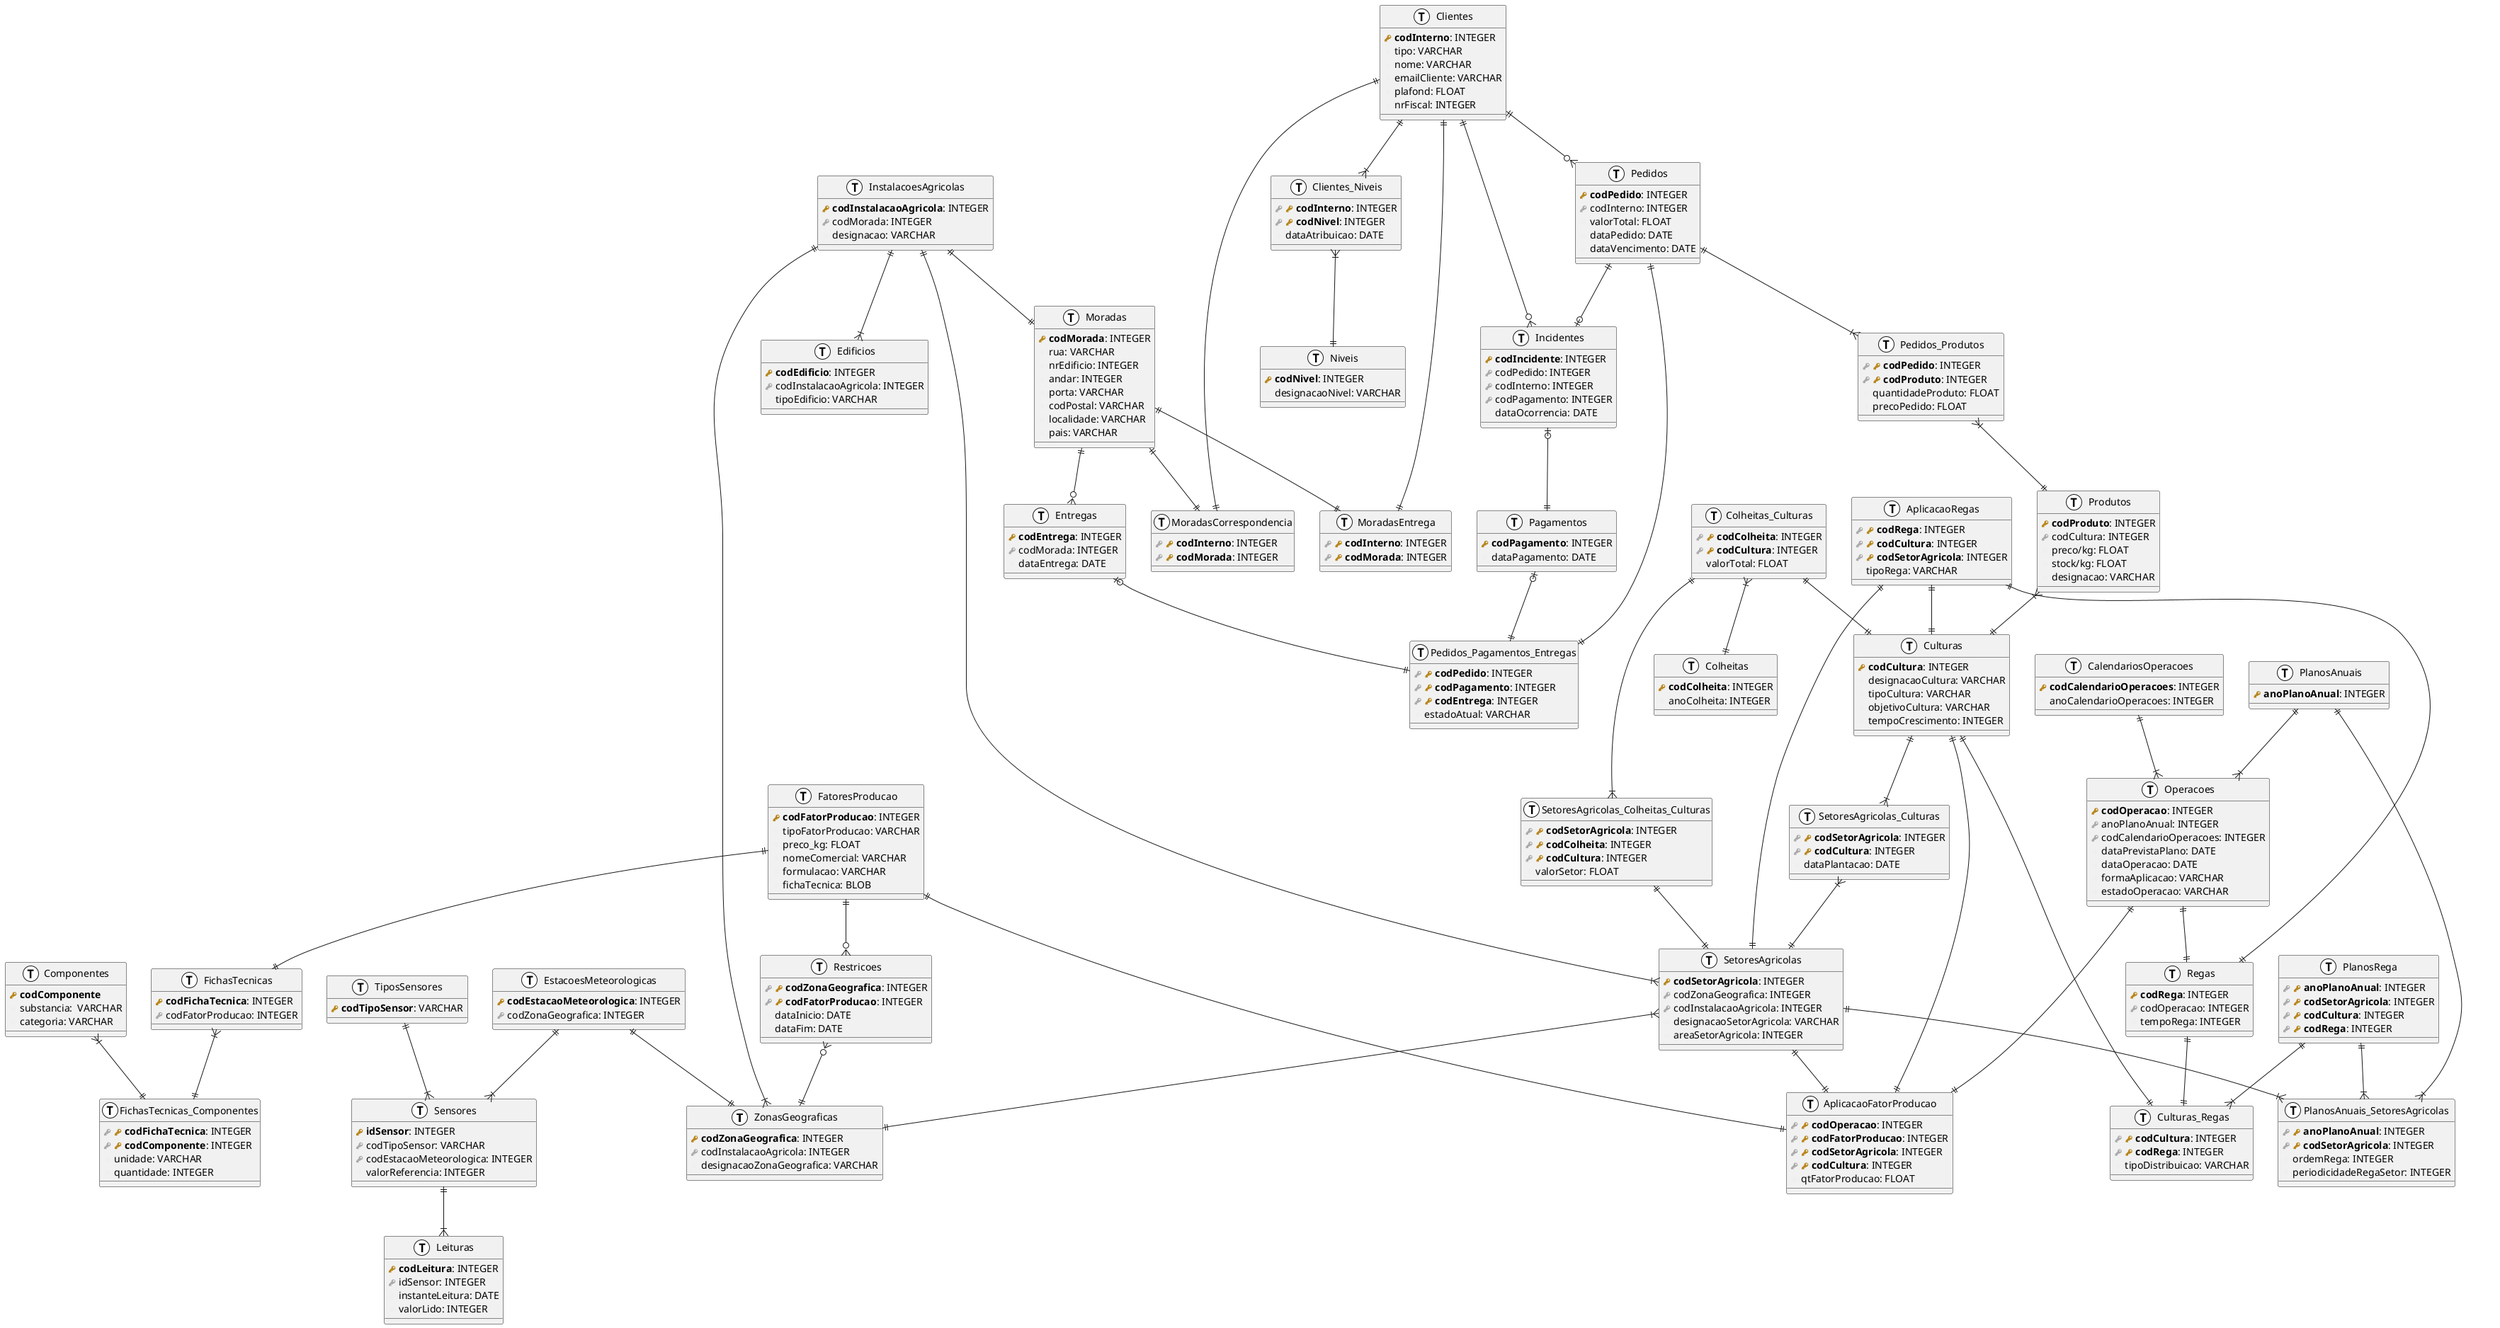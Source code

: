 @startuml
!define primary_key(x) <b><color:#b8861b><&key></color> x</b>
!define foreign_key(x) <color:#aaaaaa><&key></color> x
!define column(x) <color:#efefef><&media-record></color> x
!define table(x) entity x << (T, white) >>

' Zero or One	|o--
' Exactly One	||--
' Zero or Many	}o--
' One or Many	}|--

table( ZonasGeograficas ) {
    primary_key( codZonaGeografica ): INTEGER
    foreign_key( codInstalacaoAgricola ): INTEGER
    column( designacaoZonaGeografica ): VARCHAR
}

table( EstacoesMeteorologicas ) {
    primary_key( codEstacaoMeteorologica ): INTEGER
    foreign_key( codZonaGeografica ): INTEGER
}

table( Sensores ) {
    primary_key( idSensor ): INTEGER
    foreign_key(codTipoSensor): VARCHAR
    foreign_key( codEstacaoMeteorologica ): INTEGER
    column( valorReferencia ): INTEGER
}

table( TiposSensores ) {
    primary_key( codTipoSensor ): VARCHAR
}

table( Leituras ) {
    primary_key( codLeitura ): INTEGER
    foreign_key( idSensor ): INTEGER
    column( instanteLeitura ): DATE
    column( valorLido ): INTEGER
}

table( FatoresProducao ) {
    primary_key( codFatorProducao ): INTEGER
    column( tipoFatorProducao ): VARCHAR
    column( preco_kg ): FLOAT
    column( nomeComercial ): VARCHAR
    column( formulacao ): VARCHAR
    column( fichaTecnica ): BLOB
}

table( Restricoes ) {
    foreign_key(primary_key( codZonaGeografica )): INTEGER
    foreign_key(primary_key( codFatorProducao )): INTEGER
    column( dataInicio ): DATE
    column( dataFim ): DATE
}

table( AplicacaoFatorProducao ) {
    foreign_key(primary_key( codOperacao )): INTEGER
    foreign_key(primary_key( codFatorProducao )): INTEGER
    foreign_key(primary_key( codSetorAgricola )): INTEGER
    foreign_key(primary_key( codCultura )): INTEGER
    column( qtFatorProducao ): FLOAT
}

table( SetoresAgricolas ) {
    primary_key( codSetorAgricola ): INTEGER
    foreign_key( codZonaGeografica ): INTEGER
    foreign_key( codInstalacaoAgricola ): INTEGER
    column( designacaoSetorAgricola ): VARCHAR
    column( areaSetorAgricola ): INTEGER
}

table( Operacoes ) {
    primary_key( codOperacao ): INTEGER
    foreign_key( anoPlanoAnual ): INTEGER
    foreign_key( codCalendarioOperacoes ): INTEGER
    column( dataPrevistaPlano ): DATE
    column( dataOperacao ): DATE
    column( formaAplicacao ): VARCHAR
    column( estadoOperacao ): VARCHAR
}

table( Culturas ) {
    primary_key( codCultura ): INTEGER
    column( designacaoCultura ): VARCHAR
    column( tipoCultura ): VARCHAR
    column( objetivoCultura ): VARCHAR
    column( tempoCrescimento ): INTEGER
}

table( SetoresAgricolas_Culturas ) {
    foreign_key(primary_key( codSetorAgricola )): INTEGER
    foreign_key(primary_key( codCultura )): INTEGER
    column( dataPlantacao ): DATE
}

table( PlanosAnuais ) {
    primary_key( anoPlanoAnual ): INTEGER
}

table( CalendariosOperacoes ) {
    primary_key( codCalendarioOperacoes ): INTEGER
    column( anoCalendarioOperacoes ): INTEGER

}

table( Regas ) {
    primary_key( codRega ): INTEGER
    foreign_key( codOperacao ): INTEGER
    column( tempoRega ): INTEGER
}

table( AplicacaoRegas ){
     foreign_key(primary_key( codRega )): INTEGER
     foreign_key(primary_key( codCultura )): INTEGER
     foreign_key(primary_key( codSetorAgricola )): INTEGER
     column( tipoRega ): VARCHAR
}

table( PlanosRega ) {
   foreign_key(primary_key( anoPlanoAnual )): INTEGER
   foreign_key( primary_key( codSetorAgricola )): INTEGER
   foreign_key(primary_key( codCultura )): INTEGER
   foreign_key(primary_key( codRega )): INTEGER
}

table( PlanosAnuais_SetoresAgricolas ){
    foreign_key(primary_key( anoPlanoAnual )): INTEGER
    foreign_key( primary_key( codSetorAgricola )): INTEGER
    column( ordemRega ): INTEGER
    column( periodicidadeRegaSetor ): INTEGER
}

table( Culturas_Regas ){
    foreign_key(primary_key( codCultura )): INTEGER
    foreign_key(primary_key( codRega )): INTEGER
    column( tipoDistribuicao ): VARCHAR
}

table( Colheitas ) {
    primary_key( codColheita ): INTEGER
    column( anoColheita ): INTEGER
}

table( SetoresAgricolas_Colheitas_Culturas ) {
    foreign_key(primary_key( codSetorAgricola )): INTEGER
    foreign_key(primary_key( codColheita )): INTEGER
    foreign_key(primary_key( codCultura )): INTEGER
    column( valorSetor ): FLOAT
}

table( Produtos ) {
    primary_key( codProduto ): INTEGER
    foreign_key( codCultura ): INTEGER
    'foreign_key( codColheita ): INTEGER
    column( preco/kg ): FLOAT
    column( stock/kg ): FLOAT
    column( designacao ): VARCHAR
}

table( Colheitas_Culturas ){
    foreign_key(primary_key( codColheita )): INTEGER
    foreign_key(primary_key( codCultura )): INTEGER
    column( valorTotal ): FLOAT
}

table( Pedidos_Produtos ) {
    foreign_key(primary_key( codPedido )): INTEGER
    foreign_key( primary_key( codProduto )): INTEGER
    column( quantidadeProduto ): FLOAT
    column( precoPedido ): FLOAT
}

table( Pedidos ) {
    primary_key( codPedido ): INTEGER
    foreign_key( codInterno ): INTEGER
    column( valorTotal ): FLOAT
    column( dataPedido ): DATE
    column( dataVencimento ): DATE
}

table( Entregas ) {
    primary_key( codEntrega ): INTEGER
    foreign_key( codMorada ): INTEGER
    column( dataEntrega ): DATE
}

table( Incidentes ) {
    primary_key( codIncidente ): INTEGER
    foreign_key( codPedido ): INTEGER
    foreign_key( codInterno ): INTEGER
    foreign_key( codPagamento ): INTEGER
    column( dataOcorrencia ): DATE
}

table( Clientes ) {
    primary_key( codInterno ): INTEGER
    column( tipo ): VARCHAR
    column( nome ): VARCHAR
    column( emailCliente ): VARCHAR
    column( plafond ): FLOAT
    column( nrFiscal ): INTEGER
}

table( MoradasEntrega ) {
    foreign_key(primary_key( codInterno )): INTEGER
    foreign_key( primary_key( codMorada )): INTEGER
}

table( MoradasCorrespondencia ) {
    foreign_key(primary_key( codInterno )): INTEGER
    foreign_key( primary_key( codMorada )): INTEGER
}

table( Moradas ) {
    primary_key( codMorada ): INTEGER
    column( rua ): VARCHAR
    column( nrEdificio ): INTEGER
    column( andar ): INTEGER
    column( porta ): VARCHAR
    column( codPostal ): VARCHAR
    column( localidade ): VARCHAR
    column( pais ): VARCHAR
}

table( Niveis ) {
    primary_key( codNivel ): INTEGER
    column( designacaoNivel ): VARCHAR
}

table( Clientes_Niveis ) {
    foreign_key( primary_key( codInterno )): INTEGER
    foreign_key( primary_key( codNivel )): INTEGER
    column( dataAtribuicao ): DATE
}

table( Pagamentos ) {
    primary_key( codPagamento ): INTEGER
    column( dataPagamento ): DATE
}

table( Pedidos_Pagamentos_Entregas ) {
    foreign_key( primary_key( codPedido )): INTEGER
    foreign_key( primary_key( codPagamento )): INTEGER
    foreign_key( primary_key( codEntrega )): INTEGER
    column( estadoAtual ): VARCHAR
}

table( InstalacoesAgricolas ) {
    primary_key( codInstalacaoAgricola ): INTEGER
    foreign_key( codMorada ): INTEGER
    column( designacao ): VARCHAR
}

table( Edificios ) {
    primary_key( codEdificio ): INTEGER
    foreign_key( codInstalacaoAgricola ): INTEGER
    column( tipoEdificio ): VARCHAR
}

table( FichasTecnicas ) {
    primary_key( codFichaTecnica ): INTEGER
    foreign_key( codFatorProducao ): INTEGER
}

table( Componentes ) {
    primary_key( codComponente )
    column( substancia ):  VARCHAR
    column( categoria ): VARCHAR
}

table( FichasTecnicas_Componentes ){
    foreign_key( primary_key( codFichaTecnica )): INTEGER
    foreign_key( primary_key( codComponente )): INTEGER
    column( unidade ): VARCHAR
    column( quantidade ): INTEGER
}

' cardinalidades
Clientes ||--o{ Incidentes
Clientes ||--o{ Pedidos
InstalacoesAgricolas ||--|{ Edificios
Clientes ||--|{ Clientes_Niveis
Clientes_Niveis }|--|| Niveis
InstalacoesAgricolas ||--|{ SetoresAgricolas
Culturas ||--|{ SetoresAgricolas_Culturas
SetoresAgricolas_Culturas }|--|| SetoresAgricolas
Pedidos ||--|{ Pedidos_Produtos
Pedidos_Produtos }|--|| Produtos
EstacoesMeteorologicas ||--|| ZonasGeograficas
EstacoesMeteorologicas ||--|{ Sensores
TiposSensores ||--|{ Sensores
Sensores ||--|{ Leituras
Pedidos ||--o| Incidentes
Moradas ||--o{ Entregas
Pedidos ||--|| Pedidos_Pagamentos_Entregas
Pagamentos |o--|| Pedidos_Pagamentos_Entregas
Entregas |o--|| Pedidos_Pagamentos_Entregas
Produtos }|--|| Culturas
Operacoes ||--|| Regas
CalendariosOperacoes ||--|{ Operacoes
FatoresProducao ||--o{ Restricoes
Restricoes }o--|| ZonasGeograficas
Incidentes |o--|| Pagamentos
SetoresAgricolas }|--|| ZonasGeograficas
PlanosAnuais ||--|{ Operacoes
FatoresProducao ||--|| AplicacaoFatorProducao
Culturas ||--|| AplicacaoFatorProducao
Operacoes ||--|| AplicacaoFatorProducao
SetoresAgricolas ||--|| AplicacaoFatorProducao
Moradas ||--|| MoradasEntrega
Clientes ||--|| MoradasEntrega
Moradas ||--|| MoradasCorrespondencia
Clientes ||--|| MoradasCorrespondencia
AplicacaoRegas ||--|| Culturas
AplicacaoRegas ||--|| SetoresAgricolas
AplicacaoRegas ||--|| Regas
PlanosAnuais ||--|{ PlanosAnuais_SetoresAgricolas
SetoresAgricolas ||--|{ PlanosAnuais_SetoresAgricolas
Culturas ||--|| Culturas_Regas
Regas ||--|| Culturas_Regas
PlanosRega ||--|{ Culturas_Regas
PlanosRega ||--|{ PlanosAnuais_SetoresAgricolas
SetoresAgricolas_Colheitas_Culturas ||--|| SetoresAgricolas
Colheitas_Culturas }|--|| Colheitas
Colheitas_Culturas ||--|| Culturas
Colheitas_Culturas ||--|{ SetoresAgricolas_Colheitas_Culturas
' Produtos }|--|| Colheitas_Culturas
InstalacoesAgricolas ||--|{ ZonasGeograficas
InstalacoesAgricolas ||--|| Moradas
FatoresProducao ||--|| FichasTecnicas
FichasTecnicas }|--|| FichasTecnicas_Componentes
Componentes }|--|| FichasTecnicas_Componentes

@enduml